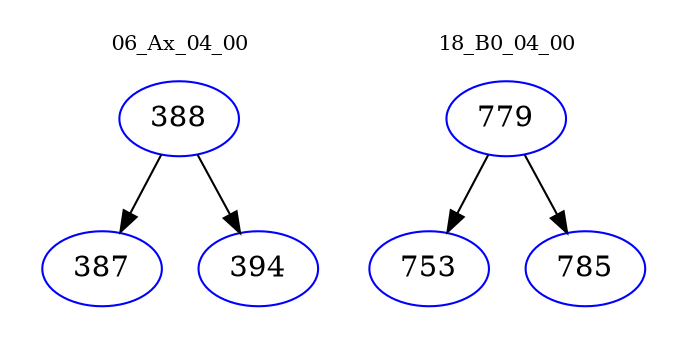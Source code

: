 digraph{
subgraph cluster_0 {
color = white
label = "06_Ax_04_00";
fontsize=10;
T0_388 [label="388", color="blue"]
T0_388 -> T0_387 [color="black"]
T0_387 [label="387", color="blue"]
T0_388 -> T0_394 [color="black"]
T0_394 [label="394", color="blue"]
}
subgraph cluster_1 {
color = white
label = "18_B0_04_00";
fontsize=10;
T1_779 [label="779", color="blue"]
T1_779 -> T1_753 [color="black"]
T1_753 [label="753", color="blue"]
T1_779 -> T1_785 [color="black"]
T1_785 [label="785", color="blue"]
}
}
